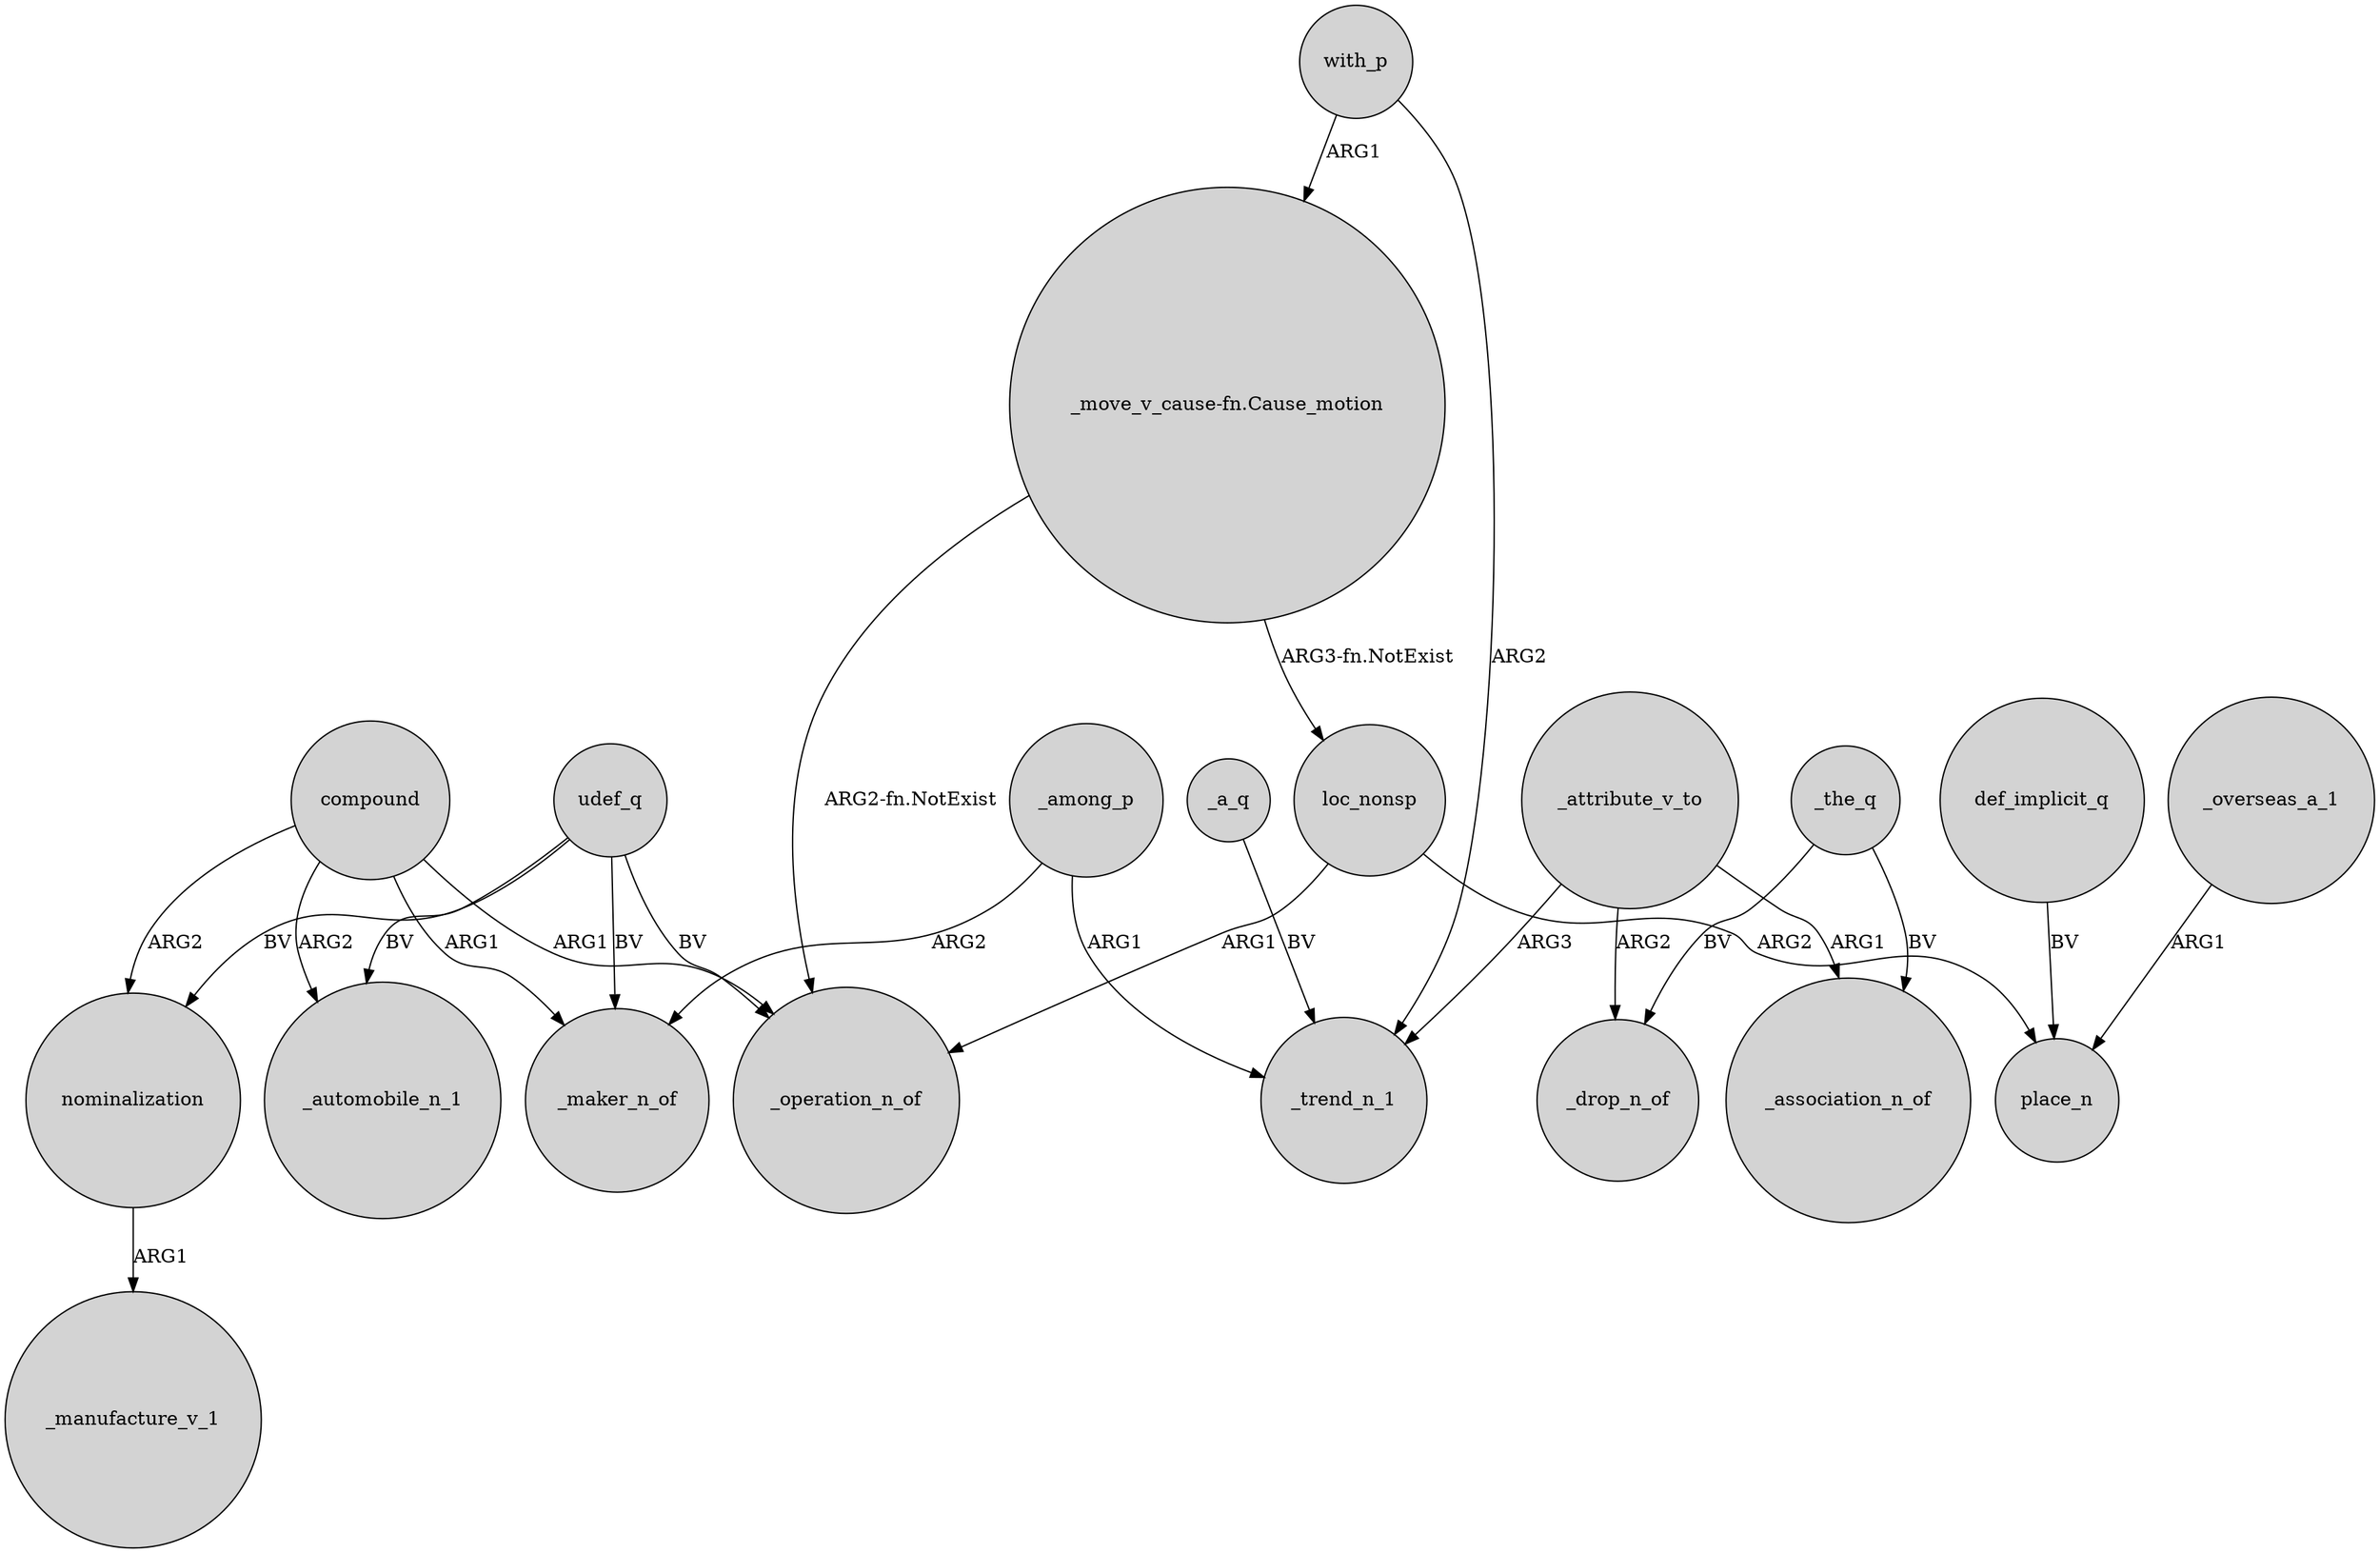digraph {
	node [shape=circle style=filled]
	"_move_v_cause-fn.Cause_motion" -> _operation_n_of [label="ARG2-fn.NotExist"]
	compound -> _operation_n_of [label=ARG1]
	_attribute_v_to -> _drop_n_of [label=ARG2]
	udef_q -> _automobile_n_1 [label=BV]
	loc_nonsp -> _operation_n_of [label=ARG1]
	compound -> _maker_n_of [label=ARG1]
	"_move_v_cause-fn.Cause_motion" -> loc_nonsp [label="ARG3-fn.NotExist"]
	nominalization -> _manufacture_v_1 [label=ARG1]
	compound -> nominalization [label=ARG2]
	def_implicit_q -> place_n [label=BV]
	_among_p -> _trend_n_1 [label=ARG1]
	_attribute_v_to -> _trend_n_1 [label=ARG3]
	_among_p -> _maker_n_of [label=ARG2]
	compound -> _automobile_n_1 [label=ARG2]
	_a_q -> _trend_n_1 [label=BV]
	udef_q -> _maker_n_of [label=BV]
	with_p -> "_move_v_cause-fn.Cause_motion" [label=ARG1]
	_the_q -> _association_n_of [label=BV]
	_the_q -> _drop_n_of [label=BV]
	udef_q -> nominalization [label=BV]
	with_p -> _trend_n_1 [label=ARG2]
	loc_nonsp -> place_n [label=ARG2]
	_overseas_a_1 -> place_n [label=ARG1]
	_attribute_v_to -> _association_n_of [label=ARG1]
	udef_q -> _operation_n_of [label=BV]
}
